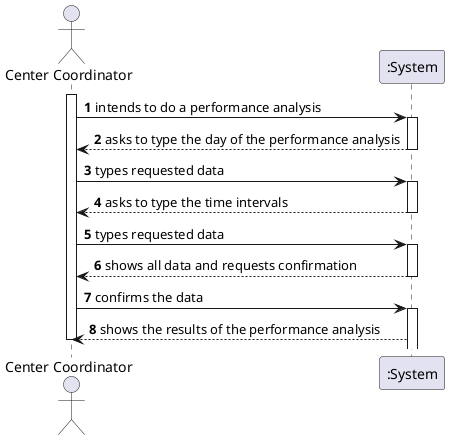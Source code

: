 @startuml
autonumber
actor "Center Coordinator" as cc

activate cc


cc -> ":System" : intends to do a performance analysis
activate ":System"
":System" --> cc : asks to type the day of the performance analysis
deactivate ":System"

cc -> ":System" : types requested data
activate ":System"
":System" --> cc : asks to type the time intervals
deactivate ":System"

cc -> ":System" : types requested data
activate ":System"
":System" --> cc : shows all data and requests confirmation
deactivate ":System"

cc -> ":System" : confirms the data
activate ":System"
":System" --> cc : shows the results of the performance analysis


deactivate cc

@enduml